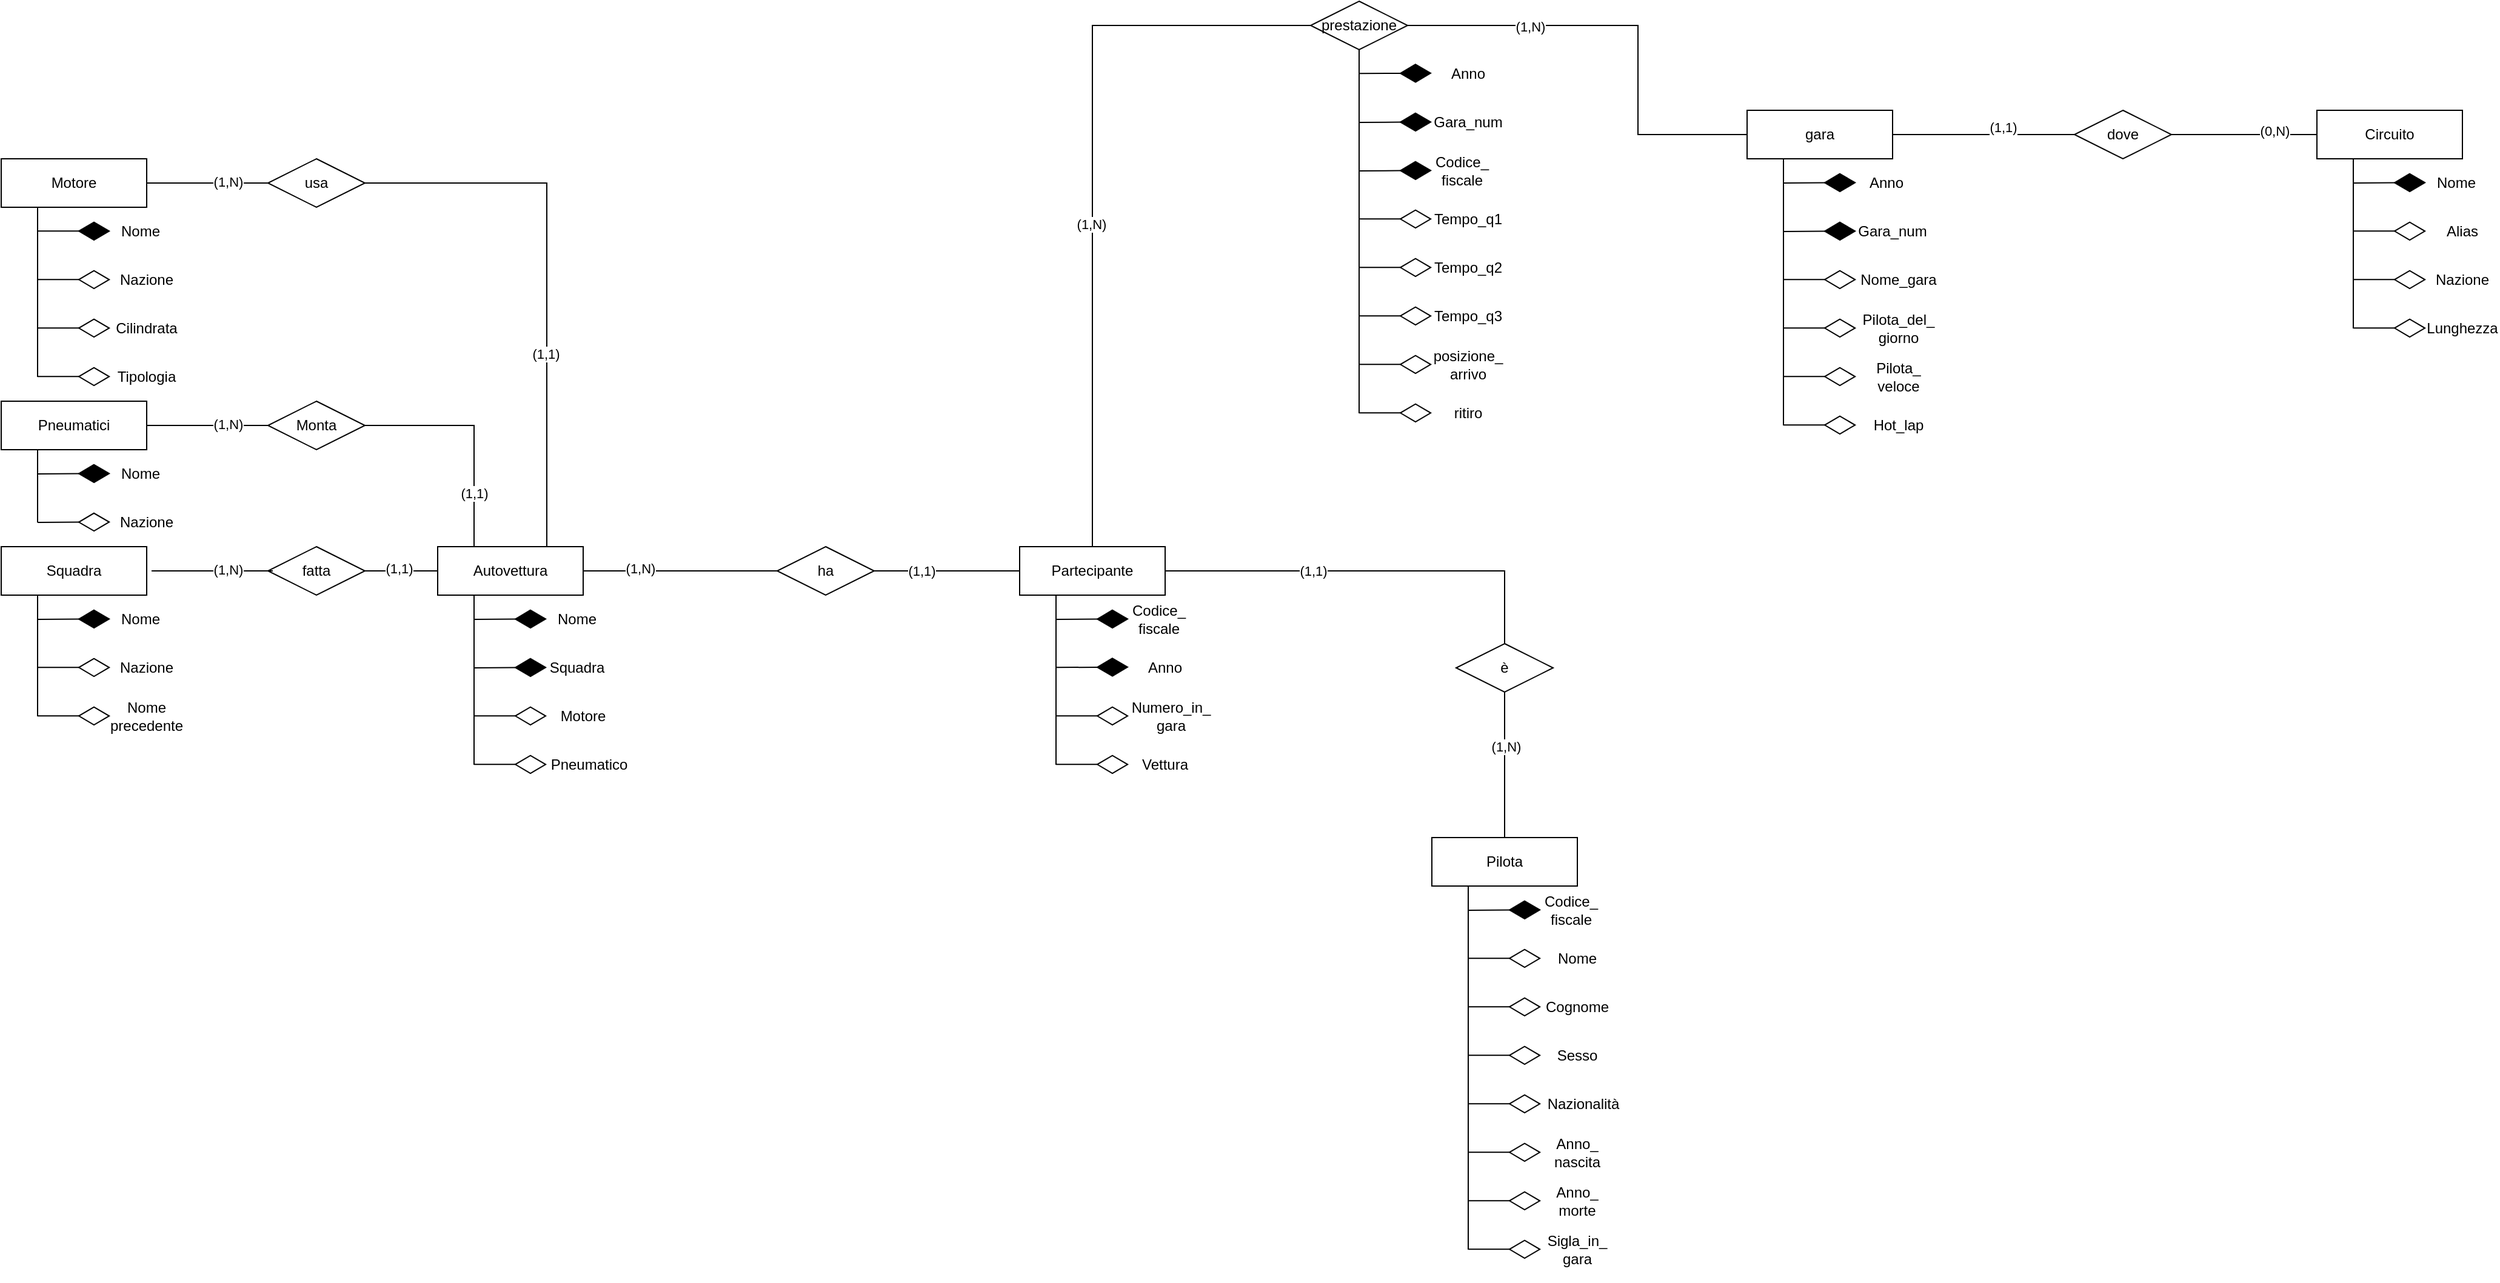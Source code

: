 <mxfile version="20.6.0" type="device"><diagram id="Di9s90D5BJ-oNOoDSjlQ" name="Pagina-1"><mxGraphModel dx="2297" dy="1743" grid="1" gridSize="10" guides="1" tooltips="1" connect="1" arrows="1" fold="1" page="1" pageScale="1" pageWidth="827" pageHeight="1169" math="0" shadow="0"><root><mxCell id="0"/><mxCell id="1" parent="0"/><mxCell id="x9IPXqZHWkCQ09Jr-q4c-4" value="dove" style="rhombus;whiteSpace=wrap;html=1;" parent="1" vertex="1"><mxGeometry x="1230" y="-40" width="80" height="40" as="geometry"/></mxCell><mxCell id="x9IPXqZHWkCQ09Jr-q4c-5" value="" style="endArrow=none;html=1;rounded=0;exitX=0;exitY=0.5;exitDx=0;exitDy=0;entryX=1;entryY=0.5;entryDx=0;entryDy=0;" parent="1" source="x9IPXqZHWkCQ09Jr-q4c-1" target="x9IPXqZHWkCQ09Jr-q4c-4" edge="1"><mxGeometry width="50" height="50" relative="1" as="geometry"><mxPoint x="250" y="130" as="sourcePoint"/><mxPoint x="300" y="80" as="targetPoint"/></mxGeometry></mxCell><mxCell id="Cl9s1CJxhAIAdCeZnH62-13" value="(0,N)" style="edgeLabel;html=1;align=center;verticalAlign=middle;resizable=0;points=[];" parent="x9IPXqZHWkCQ09Jr-q4c-5" vertex="1" connectable="0"><mxGeometry x="-0.25" y="-1" relative="1" as="geometry"><mxPoint x="10" y="-2" as="offset"/></mxGeometry></mxCell><mxCell id="x9IPXqZHWkCQ09Jr-q4c-6" value="" style="endArrow=none;html=1;rounded=0;entryX=1;entryY=0.5;entryDx=0;entryDy=0;exitX=0;exitY=0.5;exitDx=0;exitDy=0;" parent="1" source="x9IPXqZHWkCQ09Jr-q4c-4" target="x9IPXqZHWkCQ09Jr-q4c-3" edge="1"><mxGeometry width="50" height="50" relative="1" as="geometry"><mxPoint x="470" y="30" as="sourcePoint"/><mxPoint x="500" y="30" as="targetPoint"/></mxGeometry></mxCell><mxCell id="Cl9s1CJxhAIAdCeZnH62-14" value="(1,1)" style="edgeLabel;html=1;align=center;verticalAlign=middle;resizable=0;points=[];" parent="x9IPXqZHWkCQ09Jr-q4c-6" vertex="1" connectable="0"><mxGeometry x="-0.175" y="-2" relative="1" as="geometry"><mxPoint x="3" y="-4" as="offset"/></mxGeometry></mxCell><mxCell id="x9IPXqZHWkCQ09Jr-q4c-9" value="" style="endArrow=none;html=1;rounded=0;entryX=0;entryY=0.5;entryDx=0;entryDy=0;exitX=1;exitY=0.5;exitDx=0;exitDy=0;" parent="1" source="x9IPXqZHWkCQ09Jr-q4c-10" target="x9IPXqZHWkCQ09Jr-q4c-3" edge="1"><mxGeometry width="50" height="50" relative="1" as="geometry"><mxPoint x="680" y="80" as="sourcePoint"/><mxPoint x="640" y="110" as="targetPoint"/><Array as="points"><mxPoint x="870" y="-110"/><mxPoint x="870" y="-20"/></Array></mxGeometry></mxCell><mxCell id="Cl9s1CJxhAIAdCeZnH62-15" value="(1,N)" style="edgeLabel;html=1;align=center;verticalAlign=middle;resizable=0;points=[];" parent="x9IPXqZHWkCQ09Jr-q4c-9" vertex="1" connectable="0"><mxGeometry x="-0.455" y="-1" relative="1" as="geometry"><mxPoint as="offset"/></mxGeometry></mxCell><mxCell id="x9IPXqZHWkCQ09Jr-q4c-11" value="" style="endArrow=none;html=1;rounded=0;entryX=0;entryY=0.5;entryDx=0;entryDy=0;exitX=0.5;exitY=0;exitDx=0;exitDy=0;" parent="1" source="x9IPXqZHWkCQ09Jr-q4c-12" target="x9IPXqZHWkCQ09Jr-q4c-10" edge="1"><mxGeometry width="50" height="50" relative="1" as="geometry"><mxPoint x="680" y="320" as="sourcePoint"/><mxPoint x="680" y="310" as="targetPoint"/><Array as="points"><mxPoint x="420" y="-110"/><mxPoint x="550" y="-110"/></Array></mxGeometry></mxCell><mxCell id="Cl9s1CJxhAIAdCeZnH62-75" value="(1,N)" style="edgeLabel;html=1;align=center;verticalAlign=middle;resizable=0;points=[];" parent="x9IPXqZHWkCQ09Jr-q4c-11" vertex="1" connectable="0"><mxGeometry x="-0.127" y="1" relative="1" as="geometry"><mxPoint as="offset"/></mxGeometry></mxCell><mxCell id="x9IPXqZHWkCQ09Jr-q4c-18" value="" style="endArrow=none;html=1;rounded=0;exitX=0.5;exitY=0;exitDx=0;exitDy=0;entryX=1;entryY=0.5;entryDx=0;entryDy=0;" parent="1" source="x9IPXqZHWkCQ09Jr-q4c-19" target="x9IPXqZHWkCQ09Jr-q4c-12" edge="1"><mxGeometry width="50" height="50" relative="1" as="geometry"><mxPoint x="680" y="440" as="sourcePoint"/><mxPoint x="690" y="380" as="targetPoint"/><Array as="points"><mxPoint x="760" y="340"/></Array></mxGeometry></mxCell><mxCell id="qTHSg226VjWmeGPwzJhm-37" value="(1,1)" style="edgeLabel;html=1;align=center;verticalAlign=middle;resizable=0;points=[];" parent="x9IPXqZHWkCQ09Jr-q4c-18" vertex="1" connectable="0"><mxGeometry x="0.333" y="-3" relative="1" as="geometry"><mxPoint x="8" y="3" as="offset"/></mxGeometry></mxCell><mxCell id="x9IPXqZHWkCQ09Jr-q4c-19" value="è" style="rhombus;whiteSpace=wrap;html=1;" parent="1" vertex="1"><mxGeometry x="720" y="400" width="80" height="40" as="geometry"/></mxCell><mxCell id="x9IPXqZHWkCQ09Jr-q4c-20" value="" style="endArrow=none;html=1;rounded=0;entryX=0.5;entryY=1;entryDx=0;entryDy=0;exitX=0.5;exitY=0;exitDx=0;exitDy=0;" parent="1" source="x9IPXqZHWkCQ09Jr-q4c-21" target="x9IPXqZHWkCQ09Jr-q4c-19" edge="1"><mxGeometry width="50" height="50" relative="1" as="geometry"><mxPoint x="390" y="570" as="sourcePoint"/><mxPoint x="240" y="540" as="targetPoint"/></mxGeometry></mxCell><mxCell id="qTHSg226VjWmeGPwzJhm-38" value="(1,N)" style="edgeLabel;html=1;align=center;verticalAlign=middle;resizable=0;points=[];" parent="x9IPXqZHWkCQ09Jr-q4c-20" vertex="1" connectable="0"><mxGeometry x="0.25" y="-1" relative="1" as="geometry"><mxPoint as="offset"/></mxGeometry></mxCell><mxCell id="x9IPXqZHWkCQ09Jr-q4c-21" value="Pilota" style="rounded=0;whiteSpace=wrap;html=1;" parent="1" vertex="1"><mxGeometry x="700" y="560" width="120" height="40" as="geometry"/></mxCell><mxCell id="x9IPXqZHWkCQ09Jr-q4c-25" value="" style="endArrow=none;html=1;rounded=0;entryX=0;entryY=0.5;entryDx=0;entryDy=0;exitX=1;exitY=0.5;exitDx=0;exitDy=0;" parent="1" source="x9IPXqZHWkCQ09Jr-q4c-26" target="x9IPXqZHWkCQ09Jr-q4c-12" edge="1"><mxGeometry width="50" height="50" relative="1" as="geometry"><mxPoint x="520" y="340" as="sourcePoint"/><mxPoint x="430" y="340" as="targetPoint"/></mxGeometry></mxCell><mxCell id="qTHSg226VjWmeGPwzJhm-36" value="(1,1)" style="edgeLabel;html=1;align=center;verticalAlign=middle;resizable=0;points=[];" parent="x9IPXqZHWkCQ09Jr-q4c-25" vertex="1" connectable="0"><mxGeometry x="-0.344" y="2" relative="1" as="geometry"><mxPoint x="-1" y="2" as="offset"/></mxGeometry></mxCell><mxCell id="x9IPXqZHWkCQ09Jr-q4c-26" value="ha" style="rhombus;whiteSpace=wrap;html=1;" parent="1" vertex="1"><mxGeometry x="160" y="320" width="80" height="40" as="geometry"/></mxCell><mxCell id="x9IPXqZHWkCQ09Jr-q4c-27" value="" style="endArrow=none;html=1;rounded=0;entryX=0;entryY=0.5;entryDx=0;entryDy=0;exitX=1;exitY=0.5;exitDx=0;exitDy=0;" parent="1" source="x9IPXqZHWkCQ09Jr-q4c-28" target="x9IPXqZHWkCQ09Jr-q4c-26" edge="1"><mxGeometry width="50" height="50" relative="1" as="geometry"><mxPoint x="130" y="340" as="sourcePoint"/><mxPoint x="160" y="340" as="targetPoint"/></mxGeometry></mxCell><mxCell id="qTHSg226VjWmeGPwzJhm-35" value="(1,N)" style="edgeLabel;html=1;align=center;verticalAlign=middle;resizable=0;points=[];" parent="x9IPXqZHWkCQ09Jr-q4c-27" vertex="1" connectable="0"><mxGeometry x="-0.417" y="3" relative="1" as="geometry"><mxPoint y="1" as="offset"/></mxGeometry></mxCell><mxCell id="x9IPXqZHWkCQ09Jr-q4c-28" value="Autovettura" style="rounded=0;whiteSpace=wrap;html=1;" parent="1" vertex="1"><mxGeometry x="-120" y="320" width="120" height="40" as="geometry"/></mxCell><mxCell id="x9IPXqZHWkCQ09Jr-q4c-32" value="fatta" style="rhombus;whiteSpace=wrap;html=1;" parent="1" vertex="1"><mxGeometry x="-260" y="320" width="80" height="40" as="geometry"/></mxCell><mxCell id="x9IPXqZHWkCQ09Jr-q4c-33" value="" style="endArrow=none;html=1;rounded=0;entryX=0;entryY=0.5;entryDx=0;entryDy=0;exitX=1;exitY=0.5;exitDx=0;exitDy=0;" parent="1" edge="1"><mxGeometry width="50" height="50" relative="1" as="geometry"><mxPoint x="-356" y="340" as="sourcePoint"/><mxPoint x="-256" y="340" as="targetPoint"/><Array as="points"><mxPoint x="-316" y="340"/></Array></mxGeometry></mxCell><mxCell id="qTHSg226VjWmeGPwzJhm-20" value="(1,N)" style="edgeLabel;html=1;align=center;verticalAlign=middle;resizable=0;points=[];" parent="x9IPXqZHWkCQ09Jr-q4c-33" vertex="1" connectable="0"><mxGeometry x="0.211" y="1" relative="1" as="geometry"><mxPoint x="2" as="offset"/></mxGeometry></mxCell><mxCell id="x9IPXqZHWkCQ09Jr-q4c-34" value="Squadra" style="rounded=0;whiteSpace=wrap;html=1;" parent="1" vertex="1"><mxGeometry x="-480" y="320" width="120" height="40" as="geometry"/></mxCell><mxCell id="x9IPXqZHWkCQ09Jr-q4c-38" value="" style="endArrow=none;html=1;rounded=0;exitX=1;exitY=0.5;exitDx=0;exitDy=0;entryX=0.75;entryY=0;entryDx=0;entryDy=0;" parent="1" source="x9IPXqZHWkCQ09Jr-q4c-39" target="x9IPXqZHWkCQ09Jr-q4c-28" edge="1"><mxGeometry width="50" height="50" relative="1" as="geometry"><mxPoint x="-90" y="335" as="sourcePoint"/><mxPoint x="-80" y="300" as="targetPoint"/><Array as="points"><mxPoint x="-30" y="20"/></Array></mxGeometry></mxCell><mxCell id="qTHSg226VjWmeGPwzJhm-16" value="(1,1)" style="edgeLabel;html=1;align=center;verticalAlign=middle;resizable=0;points=[];" parent="x9IPXqZHWkCQ09Jr-q4c-38" vertex="1" connectable="0"><mxGeometry x="0.292" y="-1" relative="1" as="geometry"><mxPoint as="offset"/></mxGeometry></mxCell><mxCell id="x9IPXqZHWkCQ09Jr-q4c-39" value="usa" style="rhombus;whiteSpace=wrap;html=1;" parent="1" vertex="1"><mxGeometry x="-260" width="80" height="40" as="geometry"/></mxCell><mxCell id="x9IPXqZHWkCQ09Jr-q4c-40" value="" style="endArrow=none;html=1;rounded=0;entryX=0;entryY=0.5;entryDx=0;entryDy=0;exitX=1;exitY=0.5;exitDx=0;exitDy=0;" parent="1" source="x9IPXqZHWkCQ09Jr-q4c-41" target="x9IPXqZHWkCQ09Jr-q4c-39" edge="1"><mxGeometry width="50" height="50" relative="1" as="geometry"><mxPoint x="-260" y="220" as="sourcePoint"/><mxPoint x="-170" y="250" as="targetPoint"/></mxGeometry></mxCell><mxCell id="qTHSg226VjWmeGPwzJhm-15" value="(1,N)" style="edgeLabel;html=1;align=center;verticalAlign=middle;resizable=0;points=[];" parent="x9IPXqZHWkCQ09Jr-q4c-40" vertex="1" connectable="0"><mxGeometry x="-0.253" y="-1" relative="1" as="geometry"><mxPoint x="29" y="-2" as="offset"/></mxGeometry></mxCell><mxCell id="x9IPXqZHWkCQ09Jr-q4c-41" value="Motore" style="rounded=0;whiteSpace=wrap;html=1;" parent="1" vertex="1"><mxGeometry x="-480" width="120" height="40" as="geometry"/></mxCell><mxCell id="x9IPXqZHWkCQ09Jr-q4c-43" value="Monta" style="rhombus;whiteSpace=wrap;html=1;" parent="1" vertex="1"><mxGeometry x="-260" y="200" width="80" height="40" as="geometry"/></mxCell><mxCell id="x9IPXqZHWkCQ09Jr-q4c-45" value="Pneumatici" style="rounded=0;whiteSpace=wrap;html=1;" parent="1" vertex="1"><mxGeometry x="-480" y="200" width="120" height="40" as="geometry"/></mxCell><mxCell id="qTHSg226VjWmeGPwzJhm-3" value="" style="endArrow=none;html=1;rounded=0;entryX=0.25;entryY=1;entryDx=0;entryDy=0;" parent="1" target="x9IPXqZHWkCQ09Jr-q4c-41" edge="1"><mxGeometry width="50" height="50" relative="1" as="geometry"><mxPoint x="-450" y="180" as="sourcePoint"/><mxPoint x="90" y="40" as="targetPoint"/></mxGeometry></mxCell><mxCell id="qTHSg226VjWmeGPwzJhm-4" value="" style="endArrow=diamondThin;endFill=1;endSize=24;html=1;rounded=0;" parent="1" edge="1"><mxGeometry width="160" relative="1" as="geometry"><mxPoint x="-450" y="59.66" as="sourcePoint"/><mxPoint x="-390" y="59.66" as="targetPoint"/></mxGeometry></mxCell><mxCell id="qTHSg226VjWmeGPwzJhm-5" value="" style="endArrow=diamondThin;endFill=0;endSize=24;html=1;rounded=0;" parent="1" edge="1"><mxGeometry width="160" relative="1" as="geometry"><mxPoint x="-450" y="99.66" as="sourcePoint"/><mxPoint x="-390" y="99.66" as="targetPoint"/></mxGeometry></mxCell><mxCell id="qTHSg226VjWmeGPwzJhm-6" value="Nome" style="text;html=1;strokeColor=none;fillColor=none;align=center;verticalAlign=middle;whiteSpace=wrap;rounded=0;" parent="1" vertex="1"><mxGeometry x="-390" y="40" width="50" height="40" as="geometry"/></mxCell><mxCell id="qTHSg226VjWmeGPwzJhm-8" value="Nazione" style="text;html=1;strokeColor=none;fillColor=none;align=center;verticalAlign=middle;whiteSpace=wrap;rounded=0;" parent="1" vertex="1"><mxGeometry x="-390" y="80" width="60" height="40" as="geometry"/></mxCell><mxCell id="qTHSg226VjWmeGPwzJhm-9" value="" style="endArrow=diamondThin;endFill=0;endSize=24;html=1;rounded=0;" parent="1" edge="1"><mxGeometry width="160" relative="1" as="geometry"><mxPoint x="-450" y="139.66" as="sourcePoint"/><mxPoint x="-390" y="139.66" as="targetPoint"/></mxGeometry></mxCell><mxCell id="qTHSg226VjWmeGPwzJhm-10" value="Cilindrata" style="text;html=1;strokeColor=none;fillColor=none;align=center;verticalAlign=middle;whiteSpace=wrap;rounded=0;" parent="1" vertex="1"><mxGeometry x="-390" y="120" width="60" height="40" as="geometry"/></mxCell><mxCell id="qTHSg226VjWmeGPwzJhm-11" value="" style="endArrow=diamondThin;endFill=0;endSize=24;html=1;rounded=0;" parent="1" edge="1"><mxGeometry width="160" relative="1" as="geometry"><mxPoint x="-450" y="179.66" as="sourcePoint"/><mxPoint x="-390" y="179.66" as="targetPoint"/></mxGeometry></mxCell><mxCell id="qTHSg226VjWmeGPwzJhm-12" value="Tipologia" style="text;html=1;strokeColor=none;fillColor=none;align=center;verticalAlign=middle;whiteSpace=wrap;rounded=0;" parent="1" vertex="1"><mxGeometry x="-390" y="160" width="60" height="40" as="geometry"/></mxCell><mxCell id="qTHSg226VjWmeGPwzJhm-23" value="" style="endArrow=none;html=1;rounded=0;entryX=0.25;entryY=1;entryDx=0;entryDy=0;" parent="1" target="x9IPXqZHWkCQ09Jr-q4c-45" edge="1"><mxGeometry width="50" height="50" relative="1" as="geometry"><mxPoint x="-450" y="300" as="sourcePoint"/><mxPoint x="-300" y="490" as="targetPoint"/></mxGeometry></mxCell><mxCell id="qTHSg226VjWmeGPwzJhm-24" value="" style="endArrow=diamondThin;endFill=1;endSize=24;html=1;rounded=0;" parent="1" edge="1"><mxGeometry width="160" relative="1" as="geometry"><mxPoint x="-450" y="260" as="sourcePoint"/><mxPoint x="-390" y="259.66" as="targetPoint"/></mxGeometry></mxCell><mxCell id="qTHSg226VjWmeGPwzJhm-25" value="Nome" style="text;html=1;strokeColor=none;fillColor=none;align=center;verticalAlign=middle;whiteSpace=wrap;rounded=0;" parent="1" vertex="1"><mxGeometry x="-390" y="240" width="50" height="40" as="geometry"/></mxCell><mxCell id="qTHSg226VjWmeGPwzJhm-26" value="" style="endArrow=diamondThin;endFill=0;endSize=24;html=1;rounded=0;" parent="1" edge="1"><mxGeometry width="160" relative="1" as="geometry"><mxPoint x="-450" y="300" as="sourcePoint"/><mxPoint x="-390" y="299.66" as="targetPoint"/></mxGeometry></mxCell><mxCell id="qTHSg226VjWmeGPwzJhm-27" value="Nazione" style="text;html=1;strokeColor=none;fillColor=none;align=center;verticalAlign=middle;whiteSpace=wrap;rounded=0;" parent="1" vertex="1"><mxGeometry x="-390" y="280" width="60" height="40" as="geometry"/></mxCell><mxCell id="qTHSg226VjWmeGPwzJhm-28" value="" style="endArrow=none;html=1;rounded=0;entryX=0.25;entryY=1;entryDx=0;entryDy=0;" parent="1" target="x9IPXqZHWkCQ09Jr-q4c-34" edge="1"><mxGeometry width="50" height="50" relative="1" as="geometry"><mxPoint x="-450" y="460" as="sourcePoint"/><mxPoint x="-450" y="360" as="targetPoint"/></mxGeometry></mxCell><mxCell id="qTHSg226VjWmeGPwzJhm-29" value="" style="endArrow=diamondThin;endFill=1;endSize=24;html=1;rounded=0;" parent="1" edge="1"><mxGeometry width="160" relative="1" as="geometry"><mxPoint x="-450" y="380" as="sourcePoint"/><mxPoint x="-390" y="379.66" as="targetPoint"/></mxGeometry></mxCell><mxCell id="qTHSg226VjWmeGPwzJhm-30" value="Nome" style="text;html=1;strokeColor=none;fillColor=none;align=center;verticalAlign=middle;whiteSpace=wrap;rounded=0;" parent="1" vertex="1"><mxGeometry x="-390" y="360" width="50" height="40" as="geometry"/></mxCell><mxCell id="qTHSg226VjWmeGPwzJhm-31" value="" style="endArrow=diamondThin;endFill=0;endSize=24;html=1;rounded=0;" parent="1" edge="1"><mxGeometry width="160" relative="1" as="geometry"><mxPoint x="-450" y="419.66" as="sourcePoint"/><mxPoint x="-390" y="419.66" as="targetPoint"/></mxGeometry></mxCell><mxCell id="qTHSg226VjWmeGPwzJhm-32" value="Nazione" style="text;html=1;strokeColor=none;fillColor=none;align=center;verticalAlign=middle;whiteSpace=wrap;rounded=0;" parent="1" vertex="1"><mxGeometry x="-390" y="400" width="60" height="40" as="geometry"/></mxCell><mxCell id="qTHSg226VjWmeGPwzJhm-33" value="" style="endArrow=diamondThin;endFill=0;endSize=24;html=1;rounded=0;" parent="1" edge="1"><mxGeometry width="160" relative="1" as="geometry"><mxPoint x="-450.0" y="459.66" as="sourcePoint"/><mxPoint x="-390.0" y="459.66" as="targetPoint"/></mxGeometry></mxCell><mxCell id="qTHSg226VjWmeGPwzJhm-34" value="Nome precedente" style="text;html=1;strokeColor=none;fillColor=none;align=center;verticalAlign=middle;whiteSpace=wrap;rounded=0;" parent="1" vertex="1"><mxGeometry x="-390" y="440" width="60" height="40" as="geometry"/></mxCell><mxCell id="qTHSg226VjWmeGPwzJhm-40" value="" style="endArrow=none;html=1;rounded=0;exitX=1;exitY=0.5;exitDx=0;exitDy=0;entryX=0.25;entryY=0;entryDx=0;entryDy=0;" parent="1" source="x9IPXqZHWkCQ09Jr-q4c-43" target="x9IPXqZHWkCQ09Jr-q4c-28" edge="1"><mxGeometry width="50" height="50" relative="1" as="geometry"><mxPoint x="-190" y="410" as="sourcePoint"/><mxPoint x="-140" y="360" as="targetPoint"/><Array as="points"><mxPoint x="-90" y="220"/></Array></mxGeometry></mxCell><mxCell id="qTHSg226VjWmeGPwzJhm-44" value="(1,1)" style="edgeLabel;html=1;align=center;verticalAlign=middle;resizable=0;points=[];" parent="qTHSg226VjWmeGPwzJhm-40" vertex="1" connectable="0"><mxGeometry x="0.537" relative="1" as="geometry"><mxPoint as="offset"/></mxGeometry></mxCell><mxCell id="qTHSg226VjWmeGPwzJhm-42" value="" style="endArrow=none;html=1;rounded=0;exitX=1;exitY=0.5;exitDx=0;exitDy=0;entryX=0;entryY=0.5;entryDx=0;entryDy=0;" parent="1" source="x9IPXqZHWkCQ09Jr-q4c-45" target="x9IPXqZHWkCQ09Jr-q4c-43" edge="1"><mxGeometry width="50" height="50" relative="1" as="geometry"><mxPoint x="-220" y="260" as="sourcePoint"/><mxPoint x="-170" y="210" as="targetPoint"/></mxGeometry></mxCell><mxCell id="qTHSg226VjWmeGPwzJhm-43" value="(1,N)" style="edgeLabel;html=1;align=center;verticalAlign=middle;resizable=0;points=[];" parent="qTHSg226VjWmeGPwzJhm-42" vertex="1" connectable="0"><mxGeometry x="-0.225" relative="1" as="geometry"><mxPoint x="28" y="-1" as="offset"/></mxGeometry></mxCell><mxCell id="qTHSg226VjWmeGPwzJhm-45" value="" style="endArrow=none;html=1;rounded=0;exitX=1;exitY=0.5;exitDx=0;exitDy=0;entryX=0;entryY=0.5;entryDx=0;entryDy=0;" parent="1" source="x9IPXqZHWkCQ09Jr-q4c-32" target="x9IPXqZHWkCQ09Jr-q4c-28" edge="1"><mxGeometry width="50" height="50" relative="1" as="geometry"><mxPoint x="-250" y="370" as="sourcePoint"/><mxPoint x="-200" y="320" as="targetPoint"/></mxGeometry></mxCell><mxCell id="qTHSg226VjWmeGPwzJhm-46" value="(1,1)" style="edgeLabel;html=1;align=center;verticalAlign=middle;resizable=0;points=[];" parent="qTHSg226VjWmeGPwzJhm-45" vertex="1" connectable="0"><mxGeometry x="-0.333" y="2" relative="1" as="geometry"><mxPoint x="8" as="offset"/></mxGeometry></mxCell><mxCell id="qTHSg226VjWmeGPwzJhm-47" value="" style="endArrow=none;html=1;rounded=0;entryX=0.25;entryY=1;entryDx=0;entryDy=0;" parent="1" target="x9IPXqZHWkCQ09Jr-q4c-28" edge="1"><mxGeometry width="50" height="50" relative="1" as="geometry"><mxPoint x="-90" y="500" as="sourcePoint"/><mxPoint x="-120" y="230" as="targetPoint"/></mxGeometry></mxCell><mxCell id="qTHSg226VjWmeGPwzJhm-48" value="" style="endArrow=diamondThin;endFill=1;endSize=24;html=1;rounded=0;" parent="1" edge="1"><mxGeometry width="160" relative="1" as="geometry"><mxPoint x="-90" y="380" as="sourcePoint"/><mxPoint x="-30" y="379.66" as="targetPoint"/></mxGeometry></mxCell><mxCell id="qTHSg226VjWmeGPwzJhm-49" value="Nome" style="text;html=1;strokeColor=none;fillColor=none;align=center;verticalAlign=middle;whiteSpace=wrap;rounded=0;" parent="1" vertex="1"><mxGeometry x="-30" y="360" width="50" height="40" as="geometry"/></mxCell><mxCell id="qTHSg226VjWmeGPwzJhm-50" value="" style="endArrow=diamondThin;endFill=1;endSize=24;html=1;rounded=0;" parent="1" edge="1"><mxGeometry width="160" relative="1" as="geometry"><mxPoint x="-90" y="420" as="sourcePoint"/><mxPoint x="-30" y="419.66" as="targetPoint"/></mxGeometry></mxCell><mxCell id="qTHSg226VjWmeGPwzJhm-51" value="Squadra" style="text;html=1;strokeColor=none;fillColor=none;align=center;verticalAlign=middle;whiteSpace=wrap;rounded=0;" parent="1" vertex="1"><mxGeometry x="-30" y="400" width="50" height="40" as="geometry"/></mxCell><mxCell id="qTHSg226VjWmeGPwzJhm-52" value="" style="endArrow=diamondThin;endFill=0;endSize=24;html=1;rounded=0;" parent="1" edge="1"><mxGeometry width="160" relative="1" as="geometry"><mxPoint x="-90" y="459.66" as="sourcePoint"/><mxPoint x="-30" y="459.66" as="targetPoint"/></mxGeometry></mxCell><mxCell id="qTHSg226VjWmeGPwzJhm-53" value="Motore" style="text;html=1;strokeColor=none;fillColor=none;align=center;verticalAlign=middle;whiteSpace=wrap;rounded=0;" parent="1" vertex="1"><mxGeometry x="-30" y="440" width="60" height="40" as="geometry"/></mxCell><mxCell id="qTHSg226VjWmeGPwzJhm-54" value="" style="endArrow=diamondThin;endFill=0;endSize=24;html=1;rounded=0;" parent="1" edge="1"><mxGeometry width="160" relative="1" as="geometry"><mxPoint x="-90" y="499.66" as="sourcePoint"/><mxPoint x="-30" y="499.66" as="targetPoint"/></mxGeometry></mxCell><mxCell id="qTHSg226VjWmeGPwzJhm-55" value="Pneumatico" style="text;html=1;strokeColor=none;fillColor=none;align=center;verticalAlign=middle;whiteSpace=wrap;rounded=0;" parent="1" vertex="1"><mxGeometry x="-30" y="480" width="70" height="40" as="geometry"/></mxCell><mxCell id="Cl9s1CJxhAIAdCeZnH62-29" value="" style="endArrow=diamondThin;endFill=1;endSize=24;html=1;rounded=0;" parent="1" edge="1"><mxGeometry width="160" relative="1" as="geometry"><mxPoint x="730" y="620" as="sourcePoint"/><mxPoint x="790" y="619.66" as="targetPoint"/></mxGeometry></mxCell><mxCell id="Cl9s1CJxhAIAdCeZnH62-30" value="&lt;div&gt;Codice_&lt;/div&gt;&lt;div&gt;fiscale&lt;/div&gt;" style="text;html=1;strokeColor=none;fillColor=none;align=center;verticalAlign=middle;whiteSpace=wrap;rounded=0;" parent="1" vertex="1"><mxGeometry x="790" y="600" width="50" height="40" as="geometry"/></mxCell><mxCell id="Cl9s1CJxhAIAdCeZnH62-31" value="" style="endArrow=none;html=1;rounded=0;entryX=0.25;entryY=1;entryDx=0;entryDy=0;" parent="1" target="x9IPXqZHWkCQ09Jr-q4c-21" edge="1"><mxGeometry width="50" height="50" relative="1" as="geometry"><mxPoint x="730" y="900" as="sourcePoint"/><mxPoint x="630" y="530" as="targetPoint"/></mxGeometry></mxCell><mxCell id="Cl9s1CJxhAIAdCeZnH62-34" value="" style="endArrow=diamondThin;endFill=0;endSize=24;html=1;rounded=0;" parent="1" edge="1"><mxGeometry width="160" relative="1" as="geometry"><mxPoint x="730" y="659.66" as="sourcePoint"/><mxPoint x="790" y="659.66" as="targetPoint"/></mxGeometry></mxCell><mxCell id="Cl9s1CJxhAIAdCeZnH62-35" value="Nome" style="text;html=1;strokeColor=none;fillColor=none;align=center;verticalAlign=middle;whiteSpace=wrap;rounded=0;" parent="1" vertex="1"><mxGeometry x="790" y="640" width="60" height="40" as="geometry"/></mxCell><mxCell id="Cl9s1CJxhAIAdCeZnH62-36" value="" style="endArrow=diamondThin;endFill=0;endSize=24;html=1;rounded=0;" parent="1" edge="1"><mxGeometry width="160" relative="1" as="geometry"><mxPoint x="730" y="699.66" as="sourcePoint"/><mxPoint x="790" y="699.66" as="targetPoint"/></mxGeometry></mxCell><mxCell id="Cl9s1CJxhAIAdCeZnH62-37" value="Cognome" style="text;html=1;strokeColor=none;fillColor=none;align=center;verticalAlign=middle;whiteSpace=wrap;rounded=0;" parent="1" vertex="1"><mxGeometry x="790" y="680" width="60" height="40" as="geometry"/></mxCell><mxCell id="Cl9s1CJxhAIAdCeZnH62-38" value="" style="endArrow=diamondThin;endFill=0;endSize=24;html=1;rounded=0;" parent="1" edge="1"><mxGeometry width="160" relative="1" as="geometry"><mxPoint x="730" y="739.66" as="sourcePoint"/><mxPoint x="790" y="739.66" as="targetPoint"/></mxGeometry></mxCell><mxCell id="Cl9s1CJxhAIAdCeZnH62-39" value="Sesso" style="text;html=1;strokeColor=none;fillColor=none;align=center;verticalAlign=middle;whiteSpace=wrap;rounded=0;" parent="1" vertex="1"><mxGeometry x="790" y="720" width="60" height="40" as="geometry"/></mxCell><mxCell id="Cl9s1CJxhAIAdCeZnH62-40" value="" style="endArrow=diamondThin;endFill=0;endSize=24;html=1;rounded=0;" parent="1" edge="1"><mxGeometry width="160" relative="1" as="geometry"><mxPoint x="730" y="779.66" as="sourcePoint"/><mxPoint x="790" y="779.66" as="targetPoint"/></mxGeometry></mxCell><mxCell id="Cl9s1CJxhAIAdCeZnH62-41" value="Nazionalità" style="text;html=1;strokeColor=none;fillColor=none;align=center;verticalAlign=middle;whiteSpace=wrap;rounded=0;" parent="1" vertex="1"><mxGeometry x="790" y="760" width="70" height="40" as="geometry"/></mxCell><mxCell id="Cl9s1CJxhAIAdCeZnH62-42" value="" style="endArrow=diamondThin;endFill=0;endSize=24;html=1;rounded=0;" parent="1" edge="1"><mxGeometry width="160" relative="1" as="geometry"><mxPoint x="730" y="819.66" as="sourcePoint"/><mxPoint x="790" y="819.66" as="targetPoint"/></mxGeometry></mxCell><mxCell id="Cl9s1CJxhAIAdCeZnH62-43" value="&lt;div&gt;Anno_&lt;/div&gt;&lt;div&gt;nascita&lt;br&gt;&lt;/div&gt;" style="text;html=1;strokeColor=none;fillColor=none;align=center;verticalAlign=middle;whiteSpace=wrap;rounded=0;" parent="1" vertex="1"><mxGeometry x="790" y="800" width="60" height="40" as="geometry"/></mxCell><mxCell id="Cl9s1CJxhAIAdCeZnH62-44" value="" style="endArrow=diamondThin;endFill=0;endSize=24;html=1;rounded=0;" parent="1" edge="1"><mxGeometry width="160" relative="1" as="geometry"><mxPoint x="730" y="859.66" as="sourcePoint"/><mxPoint x="790" y="859.66" as="targetPoint"/></mxGeometry></mxCell><mxCell id="Cl9s1CJxhAIAdCeZnH62-45" value="&lt;div&gt;Anno_&lt;/div&gt;&lt;div&gt;morte&lt;br&gt;&lt;/div&gt;" style="text;html=1;strokeColor=none;fillColor=none;align=center;verticalAlign=middle;whiteSpace=wrap;rounded=0;" parent="1" vertex="1"><mxGeometry x="790" y="840" width="60" height="40" as="geometry"/></mxCell><mxCell id="Cl9s1CJxhAIAdCeZnH62-46" value="" style="endArrow=diamondThin;endFill=0;endSize=24;html=1;rounded=0;" parent="1" edge="1"><mxGeometry width="160" relative="1" as="geometry"><mxPoint x="730" y="899.66" as="sourcePoint"/><mxPoint x="790" y="899.66" as="targetPoint"/></mxGeometry></mxCell><mxCell id="Cl9s1CJxhAIAdCeZnH62-47" value="&lt;div&gt;Sigla_in_&lt;/div&gt;&lt;div&gt;gara&lt;br&gt;&lt;/div&gt;" style="text;html=1;strokeColor=none;fillColor=none;align=center;verticalAlign=middle;whiteSpace=wrap;rounded=0;" parent="1" vertex="1"><mxGeometry x="790" y="880" width="60" height="40" as="geometry"/></mxCell><mxCell id="Cl9s1CJxhAIAdCeZnH62-76" value="" style="group" parent="1" vertex="1" connectable="0"><mxGeometry x="360" y="320" width="160" height="200" as="geometry"/></mxCell><mxCell id="x9IPXqZHWkCQ09Jr-q4c-12" value="Partecipante" style="rounded=0;whiteSpace=wrap;html=1;" parent="Cl9s1CJxhAIAdCeZnH62-76" vertex="1"><mxGeometry width="120" height="40" as="geometry"/></mxCell><mxCell id="Cl9s1CJxhAIAdCeZnH62-48" value="" style="endArrow=diamondThin;endFill=1;endSize=24;html=1;rounded=0;" parent="Cl9s1CJxhAIAdCeZnH62-76" edge="1"><mxGeometry width="160" relative="1" as="geometry"><mxPoint x="30" y="60" as="sourcePoint"/><mxPoint x="90" y="59.66" as="targetPoint"/></mxGeometry></mxCell><mxCell id="Cl9s1CJxhAIAdCeZnH62-49" value="&lt;div&gt;Codice_&lt;/div&gt;&lt;div&gt;fiscale&lt;/div&gt;" style="text;html=1;strokeColor=none;fillColor=none;align=center;verticalAlign=middle;whiteSpace=wrap;rounded=0;" parent="Cl9s1CJxhAIAdCeZnH62-76" vertex="1"><mxGeometry x="90" y="40" width="50" height="40" as="geometry"/></mxCell><mxCell id="Cl9s1CJxhAIAdCeZnH62-50" value="" style="endArrow=none;html=1;rounded=0;entryX=0.25;entryY=1;entryDx=0;entryDy=0;" parent="Cl9s1CJxhAIAdCeZnH62-76" target="x9IPXqZHWkCQ09Jr-q4c-12" edge="1"><mxGeometry width="50" height="50" relative="1" as="geometry"><mxPoint x="30" y="180" as="sourcePoint"/><mxPoint x="180" y="220" as="targetPoint"/></mxGeometry></mxCell><mxCell id="Cl9s1CJxhAIAdCeZnH62-52" value="Anno" style="text;html=1;strokeColor=none;fillColor=none;align=center;verticalAlign=middle;whiteSpace=wrap;rounded=0;" parent="Cl9s1CJxhAIAdCeZnH62-76" vertex="1"><mxGeometry x="90" y="80" width="60" height="40" as="geometry"/></mxCell><mxCell id="Cl9s1CJxhAIAdCeZnH62-53" value="" style="endArrow=diamondThin;endFill=0;endSize=24;html=1;rounded=0;" parent="Cl9s1CJxhAIAdCeZnH62-76" edge="1"><mxGeometry width="160" relative="1" as="geometry"><mxPoint x="30" y="139.66" as="sourcePoint"/><mxPoint x="90" y="139.66" as="targetPoint"/></mxGeometry></mxCell><mxCell id="Cl9s1CJxhAIAdCeZnH62-54" value="&lt;div&gt;Numero_in_&lt;/div&gt;&lt;div&gt;gara&lt;br&gt;&lt;/div&gt;" style="text;html=1;strokeColor=none;fillColor=none;align=center;verticalAlign=middle;whiteSpace=wrap;rounded=0;" parent="Cl9s1CJxhAIAdCeZnH62-76" vertex="1"><mxGeometry x="90" y="120" width="70" height="40" as="geometry"/></mxCell><mxCell id="Cl9s1CJxhAIAdCeZnH62-55" value="" style="endArrow=diamondThin;endFill=0;endSize=24;html=1;rounded=0;" parent="Cl9s1CJxhAIAdCeZnH62-76" edge="1"><mxGeometry width="160" relative="1" as="geometry"><mxPoint x="30" y="179.66" as="sourcePoint"/><mxPoint x="90" y="179.66" as="targetPoint"/></mxGeometry></mxCell><mxCell id="Cl9s1CJxhAIAdCeZnH62-56" value="Vettura" style="text;html=1;strokeColor=none;fillColor=none;align=center;verticalAlign=middle;whiteSpace=wrap;rounded=0;" parent="Cl9s1CJxhAIAdCeZnH62-76" vertex="1"><mxGeometry x="90" y="160" width="60" height="40" as="geometry"/></mxCell><mxCell id="Cl9s1CJxhAIAdCeZnH62-58" value="" style="endArrow=diamondThin;endFill=1;endSize=24;html=1;rounded=0;" parent="Cl9s1CJxhAIAdCeZnH62-76" edge="1"><mxGeometry width="160" relative="1" as="geometry"><mxPoint x="30" y="99.67" as="sourcePoint"/><mxPoint x="90" y="99.33" as="targetPoint"/></mxGeometry></mxCell><mxCell id="Cl9s1CJxhAIAdCeZnH62-77" value="" style="group" parent="1" vertex="1" connectable="0"><mxGeometry x="960" y="-40" width="160" height="280" as="geometry"/></mxCell><mxCell id="x9IPXqZHWkCQ09Jr-q4c-3" value="gara" style="rounded=0;whiteSpace=wrap;html=1;" parent="Cl9s1CJxhAIAdCeZnH62-77" vertex="1"><mxGeometry width="120" height="40" as="geometry"/></mxCell><mxCell id="Cl9s1CJxhAIAdCeZnH62-16" value="" style="endArrow=none;html=1;rounded=0;entryX=0.25;entryY=1;entryDx=0;entryDy=0;" parent="Cl9s1CJxhAIAdCeZnH62-77" target="x9IPXqZHWkCQ09Jr-q4c-3" edge="1"><mxGeometry width="50" height="50" relative="1" as="geometry"><mxPoint x="30" y="260" as="sourcePoint"/><mxPoint x="120" y="200" as="targetPoint"/></mxGeometry></mxCell><mxCell id="Cl9s1CJxhAIAdCeZnH62-17" value="" style="endArrow=diamondThin;endFill=1;endSize=24;html=1;rounded=0;" parent="Cl9s1CJxhAIAdCeZnH62-77" edge="1"><mxGeometry width="160" relative="1" as="geometry"><mxPoint x="30" y="60" as="sourcePoint"/><mxPoint x="90" y="59.66" as="targetPoint"/></mxGeometry></mxCell><mxCell id="Cl9s1CJxhAIAdCeZnH62-18" value="Anno" style="text;html=1;strokeColor=none;fillColor=none;align=center;verticalAlign=middle;whiteSpace=wrap;rounded=0;" parent="Cl9s1CJxhAIAdCeZnH62-77" vertex="1"><mxGeometry x="90" y="40" width="50" height="40" as="geometry"/></mxCell><mxCell id="Cl9s1CJxhAIAdCeZnH62-19" value="" style="endArrow=diamondThin;endFill=1;endSize=24;html=1;rounded=0;" parent="Cl9s1CJxhAIAdCeZnH62-77" edge="1"><mxGeometry width="160" relative="1" as="geometry"><mxPoint x="30" y="100" as="sourcePoint"/><mxPoint x="90" y="99.66" as="targetPoint"/></mxGeometry></mxCell><mxCell id="Cl9s1CJxhAIAdCeZnH62-20" value="Gara_num" style="text;html=1;strokeColor=none;fillColor=none;align=center;verticalAlign=middle;whiteSpace=wrap;rounded=0;" parent="Cl9s1CJxhAIAdCeZnH62-77" vertex="1"><mxGeometry x="90" y="80" width="60" height="40" as="geometry"/></mxCell><mxCell id="Cl9s1CJxhAIAdCeZnH62-21" value="" style="endArrow=diamondThin;endFill=0;endSize=24;html=1;rounded=0;" parent="Cl9s1CJxhAIAdCeZnH62-77" edge="1"><mxGeometry width="160" relative="1" as="geometry"><mxPoint x="30" y="139.66" as="sourcePoint"/><mxPoint x="90" y="139.66" as="targetPoint"/></mxGeometry></mxCell><mxCell id="Cl9s1CJxhAIAdCeZnH62-22" value="Nome_gara" style="text;html=1;strokeColor=none;fillColor=none;align=center;verticalAlign=middle;whiteSpace=wrap;rounded=0;" parent="Cl9s1CJxhAIAdCeZnH62-77" vertex="1"><mxGeometry x="90" y="120" width="70" height="40" as="geometry"/></mxCell><mxCell id="Cl9s1CJxhAIAdCeZnH62-23" value="" style="endArrow=diamondThin;endFill=0;endSize=24;html=1;rounded=0;" parent="Cl9s1CJxhAIAdCeZnH62-77" edge="1"><mxGeometry width="160" relative="1" as="geometry"><mxPoint x="30" y="179.66" as="sourcePoint"/><mxPoint x="90" y="179.66" as="targetPoint"/></mxGeometry></mxCell><mxCell id="Cl9s1CJxhAIAdCeZnH62-24" value="&lt;div&gt;Pilota_del_&lt;/div&gt;&lt;div&gt;giorno&lt;/div&gt;" style="text;html=1;strokeColor=none;fillColor=none;align=center;verticalAlign=middle;whiteSpace=wrap;rounded=0;" parent="Cl9s1CJxhAIAdCeZnH62-77" vertex="1"><mxGeometry x="90" y="160" width="70" height="40" as="geometry"/></mxCell><mxCell id="Cl9s1CJxhAIAdCeZnH62-25" value="" style="endArrow=diamondThin;endFill=0;endSize=24;html=1;rounded=0;" parent="Cl9s1CJxhAIAdCeZnH62-77" edge="1"><mxGeometry width="160" relative="1" as="geometry"><mxPoint x="30" y="219.66" as="sourcePoint"/><mxPoint x="90" y="219.66" as="targetPoint"/></mxGeometry></mxCell><mxCell id="Cl9s1CJxhAIAdCeZnH62-26" value="&lt;div&gt;Pilota_&lt;/div&gt;&lt;div&gt;veloce&lt;/div&gt;" style="text;html=1;strokeColor=none;fillColor=none;align=center;verticalAlign=middle;whiteSpace=wrap;rounded=0;" parent="Cl9s1CJxhAIAdCeZnH62-77" vertex="1"><mxGeometry x="90" y="200" width="70" height="40" as="geometry"/></mxCell><mxCell id="Cl9s1CJxhAIAdCeZnH62-27" value="" style="endArrow=diamondThin;endFill=0;endSize=24;html=1;rounded=0;" parent="Cl9s1CJxhAIAdCeZnH62-77" edge="1"><mxGeometry width="160" relative="1" as="geometry"><mxPoint x="30" y="259.66" as="sourcePoint"/><mxPoint x="90" y="259.66" as="targetPoint"/></mxGeometry></mxCell><mxCell id="Cl9s1CJxhAIAdCeZnH62-28" value="Hot_lap" style="text;html=1;strokeColor=none;fillColor=none;align=center;verticalAlign=middle;whiteSpace=wrap;rounded=0;" parent="Cl9s1CJxhAIAdCeZnH62-77" vertex="1"><mxGeometry x="90" y="240" width="70" height="40" as="geometry"/></mxCell><mxCell id="Cl9s1CJxhAIAdCeZnH62-78" value="" style="group" parent="1" vertex="1" connectable="0"><mxGeometry x="1430" y="-40" width="150" height="200" as="geometry"/></mxCell><mxCell id="x9IPXqZHWkCQ09Jr-q4c-1" value="Circuito" style="rounded=0;whiteSpace=wrap;html=1;" parent="Cl9s1CJxhAIAdCeZnH62-78" vertex="1"><mxGeometry width="120" height="40" as="geometry"/></mxCell><mxCell id="Cl9s1CJxhAIAdCeZnH62-1" value="" style="endArrow=none;html=1;rounded=0;entryX=0.25;entryY=1;entryDx=0;entryDy=0;" parent="Cl9s1CJxhAIAdCeZnH62-78" target="x9IPXqZHWkCQ09Jr-q4c-1" edge="1"><mxGeometry width="50" height="50" relative="1" as="geometry"><mxPoint x="30" y="180" as="sourcePoint"/><mxPoint x="100" y="200" as="targetPoint"/></mxGeometry></mxCell><mxCell id="Cl9s1CJxhAIAdCeZnH62-2" value="" style="endArrow=diamondThin;endFill=1;endSize=24;html=1;rounded=0;" parent="Cl9s1CJxhAIAdCeZnH62-78" edge="1"><mxGeometry width="160" relative="1" as="geometry"><mxPoint x="30" y="60" as="sourcePoint"/><mxPoint x="90" y="59.66" as="targetPoint"/></mxGeometry></mxCell><mxCell id="Cl9s1CJxhAIAdCeZnH62-3" value="Nome" style="text;html=1;strokeColor=none;fillColor=none;align=center;verticalAlign=middle;whiteSpace=wrap;rounded=0;" parent="Cl9s1CJxhAIAdCeZnH62-78" vertex="1"><mxGeometry x="90" y="40" width="50" height="40" as="geometry"/></mxCell><mxCell id="Cl9s1CJxhAIAdCeZnH62-4" value="" style="endArrow=diamondThin;endFill=0;endSize=24;html=1;rounded=0;" parent="Cl9s1CJxhAIAdCeZnH62-78" edge="1"><mxGeometry width="160" relative="1" as="geometry"><mxPoint x="30" y="99.66" as="sourcePoint"/><mxPoint x="90" y="99.66" as="targetPoint"/></mxGeometry></mxCell><mxCell id="Cl9s1CJxhAIAdCeZnH62-5" value="Alias" style="text;html=1;strokeColor=none;fillColor=none;align=center;verticalAlign=middle;whiteSpace=wrap;rounded=0;" parent="Cl9s1CJxhAIAdCeZnH62-78" vertex="1"><mxGeometry x="90" y="80" width="60" height="40" as="geometry"/></mxCell><mxCell id="Cl9s1CJxhAIAdCeZnH62-6" value="" style="endArrow=diamondThin;endFill=0;endSize=24;html=1;rounded=0;" parent="Cl9s1CJxhAIAdCeZnH62-78" edge="1"><mxGeometry width="160" relative="1" as="geometry"><mxPoint x="30" y="139.66" as="sourcePoint"/><mxPoint x="90" y="139.66" as="targetPoint"/></mxGeometry></mxCell><mxCell id="Cl9s1CJxhAIAdCeZnH62-7" value="Nazione" style="text;html=1;strokeColor=none;fillColor=none;align=center;verticalAlign=middle;whiteSpace=wrap;rounded=0;" parent="Cl9s1CJxhAIAdCeZnH62-78" vertex="1"><mxGeometry x="90" y="120" width="60" height="40" as="geometry"/></mxCell><mxCell id="Cl9s1CJxhAIAdCeZnH62-11" value="" style="endArrow=diamondThin;endFill=0;endSize=24;html=1;rounded=0;" parent="Cl9s1CJxhAIAdCeZnH62-78" edge="1"><mxGeometry width="160" relative="1" as="geometry"><mxPoint x="30" y="179.66" as="sourcePoint"/><mxPoint x="90" y="179.66" as="targetPoint"/></mxGeometry></mxCell><mxCell id="Cl9s1CJxhAIAdCeZnH62-12" value="Lunghezza" style="text;html=1;strokeColor=none;fillColor=none;align=center;verticalAlign=middle;whiteSpace=wrap;rounded=0;" parent="Cl9s1CJxhAIAdCeZnH62-78" vertex="1"><mxGeometry x="90" y="160" width="60" height="40" as="geometry"/></mxCell><mxCell id="Cl9s1CJxhAIAdCeZnH62-79" value="" style="group" parent="1" vertex="1" connectable="0"><mxGeometry x="600" y="-130" width="160" height="360" as="geometry"/></mxCell><mxCell id="x9IPXqZHWkCQ09Jr-q4c-10" value="prestazione" style="rhombus;whiteSpace=wrap;html=1;" parent="Cl9s1CJxhAIAdCeZnH62-79" vertex="1"><mxGeometry width="80" height="40" as="geometry"/></mxCell><mxCell id="Cl9s1CJxhAIAdCeZnH62-57" value="" style="endArrow=none;html=1;rounded=0;entryX=0.5;entryY=1;entryDx=0;entryDy=0;" parent="Cl9s1CJxhAIAdCeZnH62-79" target="x9IPXqZHWkCQ09Jr-q4c-10" edge="1"><mxGeometry width="50" height="50" relative="1" as="geometry"><mxPoint x="40" y="340" as="sourcePoint"/><mxPoint x="70" y="100" as="targetPoint"/></mxGeometry></mxCell><mxCell id="Cl9s1CJxhAIAdCeZnH62-59" value="Anno" style="text;html=1;strokeColor=none;fillColor=none;align=center;verticalAlign=middle;whiteSpace=wrap;rounded=0;" parent="Cl9s1CJxhAIAdCeZnH62-79" vertex="1"><mxGeometry x="100" y="40" width="60" height="40" as="geometry"/></mxCell><mxCell id="Cl9s1CJxhAIAdCeZnH62-60" value="" style="endArrow=diamondThin;endFill=1;endSize=24;html=1;rounded=0;" parent="Cl9s1CJxhAIAdCeZnH62-79" edge="1"><mxGeometry width="160" relative="1" as="geometry"><mxPoint x="40" y="59.67" as="sourcePoint"/><mxPoint x="100" y="59.33" as="targetPoint"/></mxGeometry></mxCell><mxCell id="Cl9s1CJxhAIAdCeZnH62-61" value="" style="endArrow=diamondThin;endFill=1;endSize=24;html=1;rounded=0;" parent="Cl9s1CJxhAIAdCeZnH62-79" edge="1"><mxGeometry width="160" relative="1" as="geometry"><mxPoint x="40" y="100" as="sourcePoint"/><mxPoint x="100" y="99.66" as="targetPoint"/></mxGeometry></mxCell><mxCell id="Cl9s1CJxhAIAdCeZnH62-62" value="Gara_num" style="text;html=1;strokeColor=none;fillColor=none;align=center;verticalAlign=middle;whiteSpace=wrap;rounded=0;" parent="Cl9s1CJxhAIAdCeZnH62-79" vertex="1"><mxGeometry x="100" y="80" width="60" height="40" as="geometry"/></mxCell><mxCell id="Cl9s1CJxhAIAdCeZnH62-63" value="" style="endArrow=diamondThin;endFill=1;endSize=24;html=1;rounded=0;" parent="Cl9s1CJxhAIAdCeZnH62-79" edge="1"><mxGeometry width="160" relative="1" as="geometry"><mxPoint x="40" y="140" as="sourcePoint"/><mxPoint x="100" y="139.66" as="targetPoint"/></mxGeometry></mxCell><mxCell id="Cl9s1CJxhAIAdCeZnH62-64" value="&lt;div&gt;Codice_&lt;/div&gt;&lt;div&gt;fiscale&lt;/div&gt;" style="text;html=1;strokeColor=none;fillColor=none;align=center;verticalAlign=middle;whiteSpace=wrap;rounded=0;" parent="Cl9s1CJxhAIAdCeZnH62-79" vertex="1"><mxGeometry x="100" y="120" width="50" height="40" as="geometry"/></mxCell><mxCell id="Cl9s1CJxhAIAdCeZnH62-65" value="" style="endArrow=diamondThin;endFill=0;endSize=24;html=1;rounded=0;" parent="Cl9s1CJxhAIAdCeZnH62-79" edge="1"><mxGeometry width="160" relative="1" as="geometry"><mxPoint x="40" y="179.66" as="sourcePoint"/><mxPoint x="100" y="179.66" as="targetPoint"/></mxGeometry></mxCell><mxCell id="Cl9s1CJxhAIAdCeZnH62-66" value="Tempo_q1" style="text;html=1;strokeColor=none;fillColor=none;align=center;verticalAlign=middle;whiteSpace=wrap;rounded=0;" parent="Cl9s1CJxhAIAdCeZnH62-79" vertex="1"><mxGeometry x="100" y="160" width="60" height="40" as="geometry"/></mxCell><mxCell id="Cl9s1CJxhAIAdCeZnH62-67" value="" style="endArrow=diamondThin;endFill=0;endSize=24;html=1;rounded=0;" parent="Cl9s1CJxhAIAdCeZnH62-79" edge="1"><mxGeometry width="160" relative="1" as="geometry"><mxPoint x="40" y="219.66" as="sourcePoint"/><mxPoint x="100" y="219.66" as="targetPoint"/></mxGeometry></mxCell><mxCell id="Cl9s1CJxhAIAdCeZnH62-68" value="Tempo_q2" style="text;html=1;strokeColor=none;fillColor=none;align=center;verticalAlign=middle;whiteSpace=wrap;rounded=0;" parent="Cl9s1CJxhAIAdCeZnH62-79" vertex="1"><mxGeometry x="100" y="200" width="60" height="40" as="geometry"/></mxCell><mxCell id="Cl9s1CJxhAIAdCeZnH62-69" value="" style="endArrow=diamondThin;endFill=0;endSize=24;html=1;rounded=0;" parent="Cl9s1CJxhAIAdCeZnH62-79" edge="1"><mxGeometry width="160" relative="1" as="geometry"><mxPoint x="40" y="259.66" as="sourcePoint"/><mxPoint x="100" y="259.66" as="targetPoint"/></mxGeometry></mxCell><mxCell id="Cl9s1CJxhAIAdCeZnH62-70" value="Tempo_q3" style="text;html=1;strokeColor=none;fillColor=none;align=center;verticalAlign=middle;whiteSpace=wrap;rounded=0;" parent="Cl9s1CJxhAIAdCeZnH62-79" vertex="1"><mxGeometry x="100" y="240" width="60" height="40" as="geometry"/></mxCell><mxCell id="Cl9s1CJxhAIAdCeZnH62-71" value="" style="endArrow=diamondThin;endFill=0;endSize=24;html=1;rounded=0;" parent="Cl9s1CJxhAIAdCeZnH62-79" edge="1"><mxGeometry width="160" relative="1" as="geometry"><mxPoint x="40" y="299.66" as="sourcePoint"/><mxPoint x="100" y="299.66" as="targetPoint"/></mxGeometry></mxCell><mxCell id="Cl9s1CJxhAIAdCeZnH62-72" value="&lt;div&gt;posizione_&lt;/div&gt;&lt;div&gt;arrivo&lt;br&gt;&lt;/div&gt;" style="text;html=1;strokeColor=none;fillColor=none;align=center;verticalAlign=middle;whiteSpace=wrap;rounded=0;" parent="Cl9s1CJxhAIAdCeZnH62-79" vertex="1"><mxGeometry x="100" y="280" width="60" height="40" as="geometry"/></mxCell><mxCell id="Cl9s1CJxhAIAdCeZnH62-73" value="" style="endArrow=diamondThin;endFill=0;endSize=24;html=1;rounded=0;" parent="Cl9s1CJxhAIAdCeZnH62-79" edge="1"><mxGeometry width="160" relative="1" as="geometry"><mxPoint x="40" y="339.66" as="sourcePoint"/><mxPoint x="100" y="339.66" as="targetPoint"/></mxGeometry></mxCell><mxCell id="Cl9s1CJxhAIAdCeZnH62-74" value="ritiro" style="text;html=1;strokeColor=none;fillColor=none;align=center;verticalAlign=middle;whiteSpace=wrap;rounded=0;" parent="Cl9s1CJxhAIAdCeZnH62-79" vertex="1"><mxGeometry x="100" y="320" width="60" height="40" as="geometry"/></mxCell></root></mxGraphModel></diagram></mxfile>